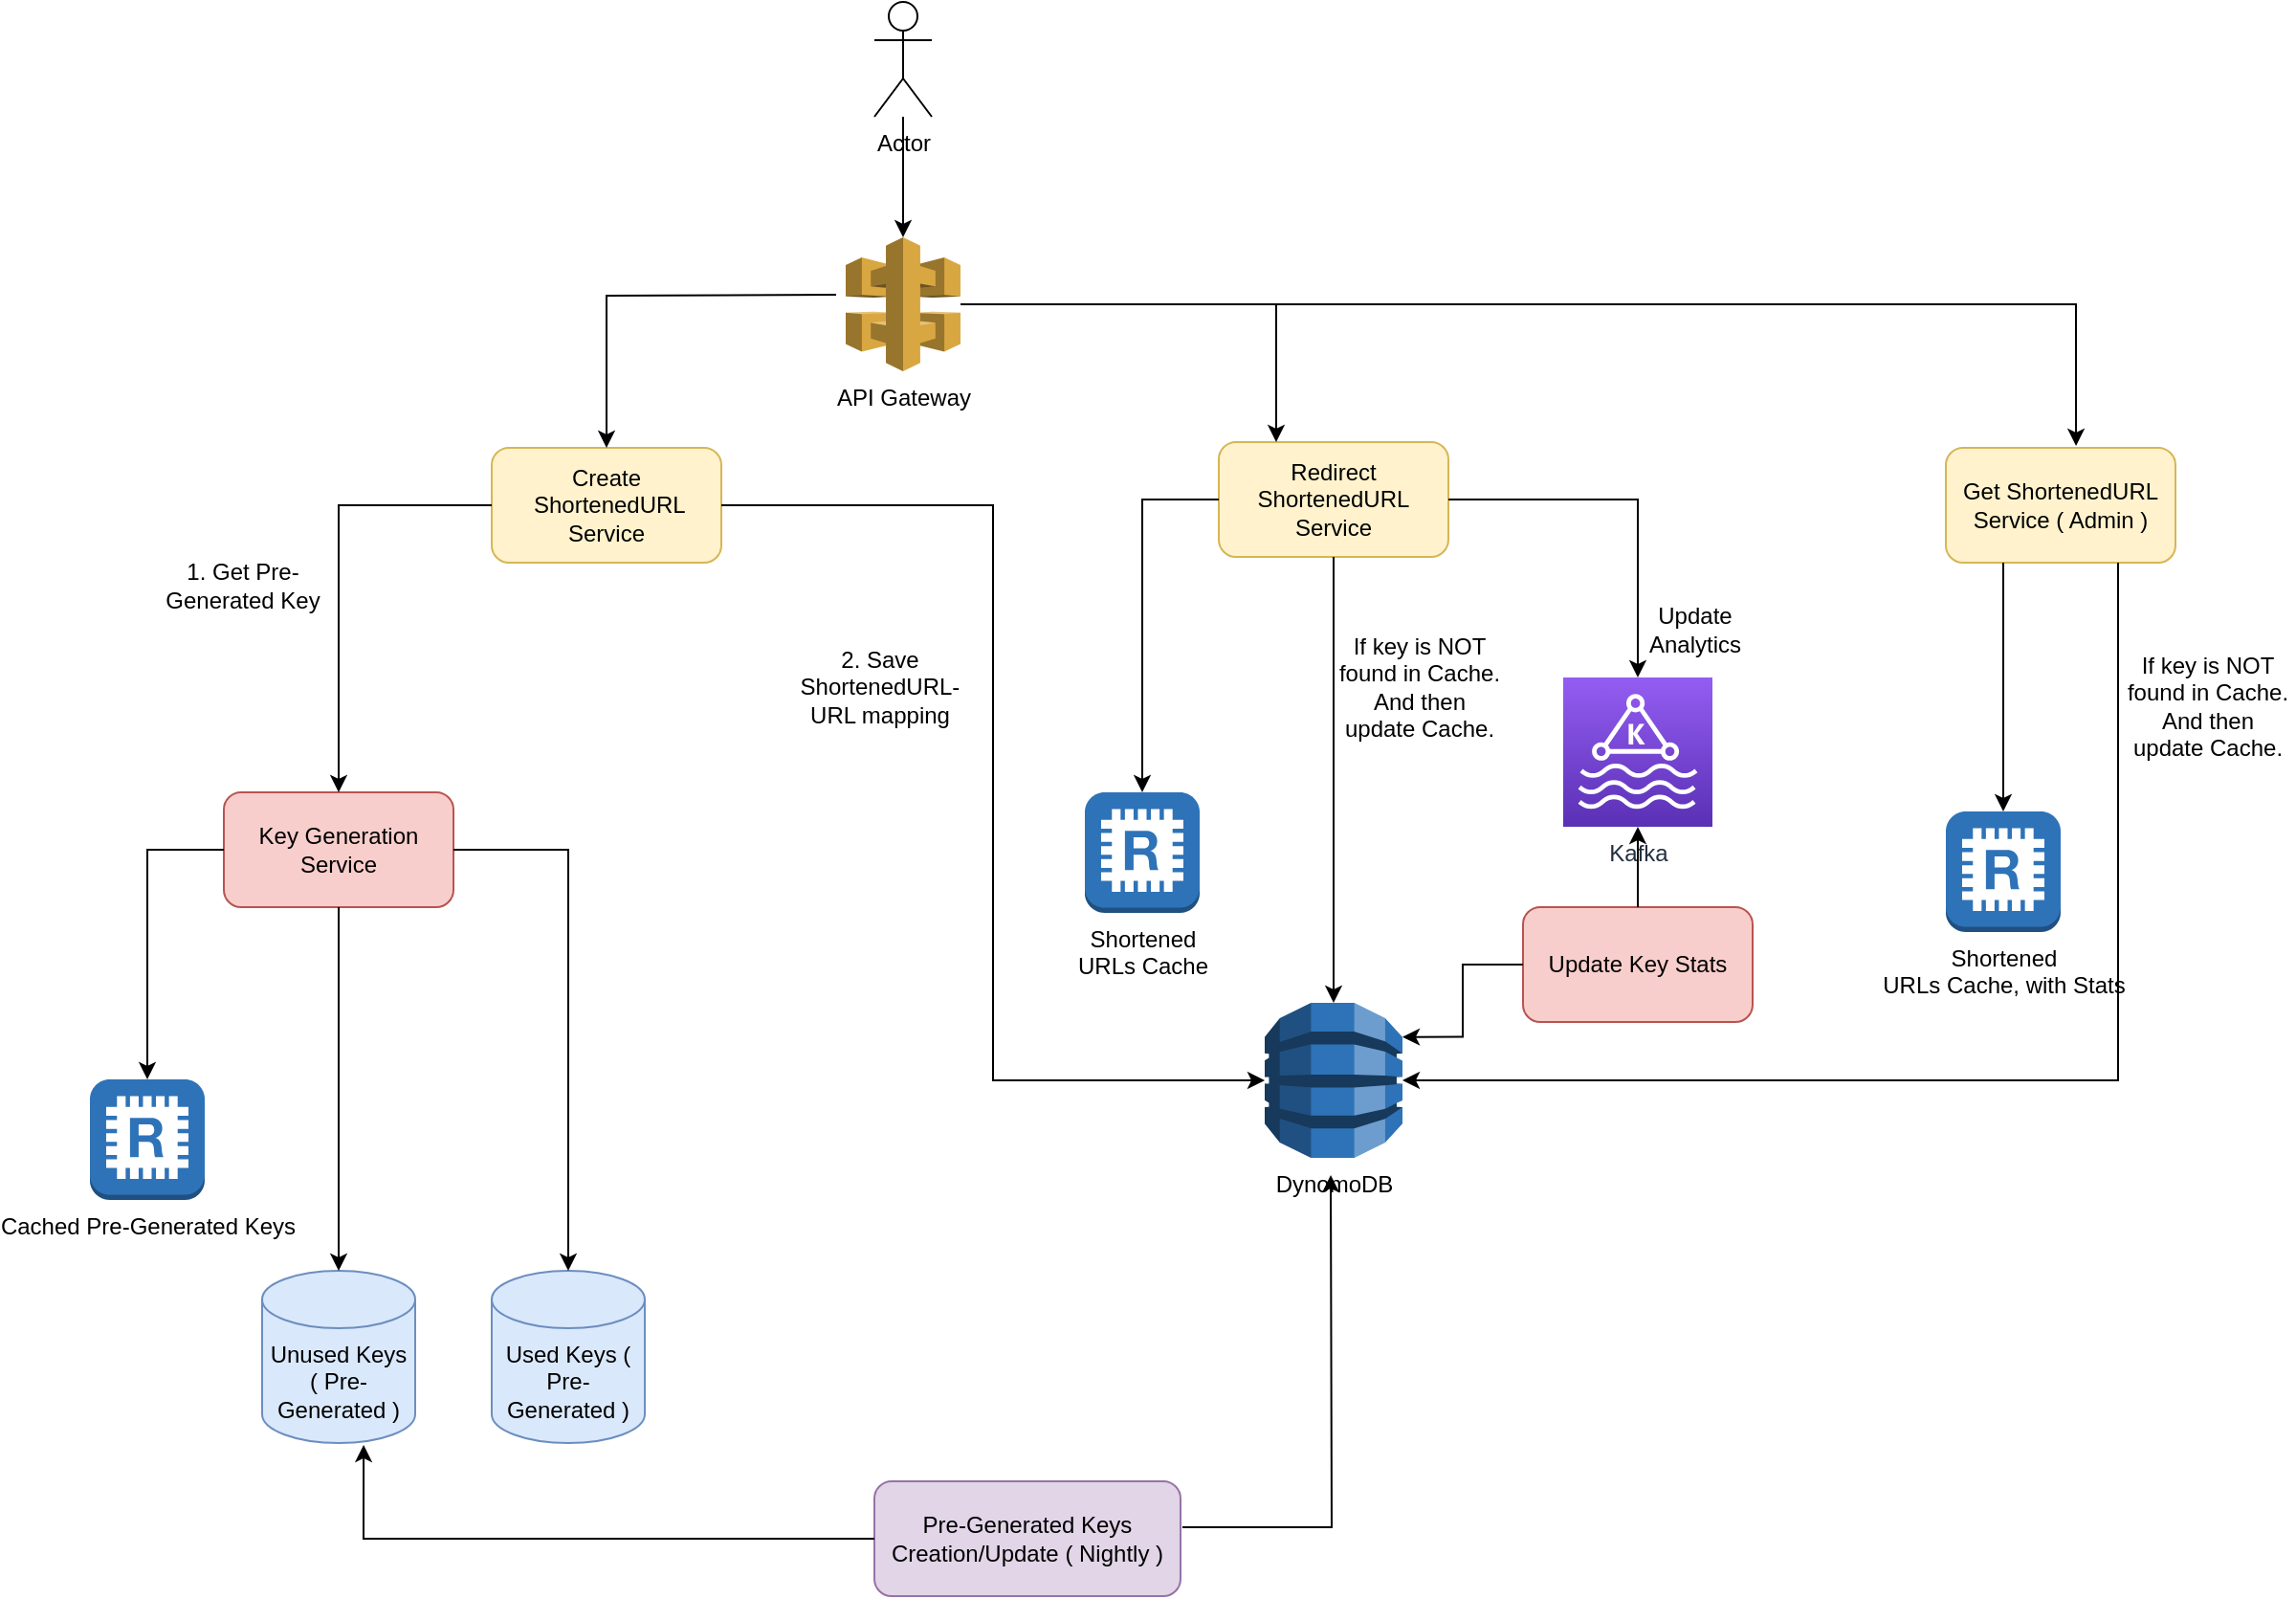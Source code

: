 <mxfile version="20.0.4" type="github"><diagram id="lxMBXT2_lKhhUB70dSE1" name="Page-1"><mxGraphModel dx="1613" dy="467" grid="1" gridSize="10" guides="1" tooltips="1" connect="1" arrows="1" fold="1" page="1" pageScale="1" pageWidth="827" pageHeight="1169" math="0" shadow="0"><root><mxCell id="0"/><mxCell id="1" parent="0"/><mxCell id="rYZRIXIXnIxcv8ydCSID-1" value="Actor" style="shape=umlActor;verticalLabelPosition=bottom;verticalAlign=top;html=1;outlineConnect=0;" vertex="1" parent="1"><mxGeometry x="440" y="17" width="30" height="60" as="geometry"/></mxCell><mxCell id="rYZRIXIXnIxcv8ydCSID-2" value="Create &amp;nbsp;ShortenedURL Service" style="rounded=1;whiteSpace=wrap;html=1;fillColor=#fff2cc;strokeColor=#d6b656;" vertex="1" parent="1"><mxGeometry x="240" y="250" width="120" height="60" as="geometry"/></mxCell><mxCell id="rYZRIXIXnIxcv8ydCSID-3" value="Redirect ShortenedURL Service" style="rounded=1;whiteSpace=wrap;html=1;fillColor=#fff2cc;strokeColor=#d6b656;" vertex="1" parent="1"><mxGeometry x="620" y="247" width="120" height="60" as="geometry"/></mxCell><mxCell id="rYZRIXIXnIxcv8ydCSID-4" value="" style="endArrow=classic;html=1;rounded=0;entryX=0.5;entryY=0;entryDx=0;entryDy=0;edgeStyle=orthogonalEdgeStyle;" edge="1" parent="1" target="rYZRIXIXnIxcv8ydCSID-2"><mxGeometry width="50" height="50" relative="1" as="geometry"><mxPoint x="420" y="170" as="sourcePoint"/><mxPoint x="430" y="260" as="targetPoint"/></mxGeometry></mxCell><mxCell id="rYZRIXIXnIxcv8ydCSID-5" value="" style="endArrow=classic;html=1;rounded=0;entryX=0.25;entryY=0;entryDx=0;entryDy=0;edgeStyle=orthogonalEdgeStyle;" edge="1" parent="1" source="rYZRIXIXnIxcv8ydCSID-7" target="rYZRIXIXnIxcv8ydCSID-3"><mxGeometry width="50" height="50" relative="1" as="geometry"><mxPoint x="520" y="170" as="sourcePoint"/><mxPoint x="310" y="220" as="targetPoint"/></mxGeometry></mxCell><mxCell id="rYZRIXIXnIxcv8ydCSID-7" value="API Gateway" style="outlineConnect=0;dashed=0;verticalLabelPosition=bottom;verticalAlign=top;align=center;html=1;shape=mxgraph.aws3.api_gateway;fillColor=#D9A741;gradientColor=none;" vertex="1" parent="1"><mxGeometry x="425" y="140" width="60" height="70" as="geometry"/></mxCell><mxCell id="rYZRIXIXnIxcv8ydCSID-9" value="" style="endArrow=classic;html=1;rounded=0;entryX=0.5;entryY=0;entryDx=0;entryDy=0;entryPerimeter=0;" edge="1" parent="1" source="rYZRIXIXnIxcv8ydCSID-1" target="rYZRIXIXnIxcv8ydCSID-7"><mxGeometry width="50" height="50" relative="1" as="geometry"><mxPoint x="380" y="200" as="sourcePoint"/><mxPoint x="430" y="150" as="targetPoint"/></mxGeometry></mxCell><mxCell id="rYZRIXIXnIxcv8ydCSID-10" value="Key Generation Service" style="rounded=1;whiteSpace=wrap;html=1;fillColor=#f8cecc;strokeColor=#b85450;" vertex="1" parent="1"><mxGeometry x="100" y="430" width="120" height="60" as="geometry"/></mxCell><mxCell id="rYZRIXIXnIxcv8ydCSID-11" value="" style="endArrow=classic;html=1;rounded=0;exitX=0;exitY=0.5;exitDx=0;exitDy=0;entryX=0.5;entryY=0;entryDx=0;entryDy=0;edgeStyle=orthogonalEdgeStyle;" edge="1" parent="1" source="rYZRIXIXnIxcv8ydCSID-2" target="rYZRIXIXnIxcv8ydCSID-10"><mxGeometry width="50" height="50" relative="1" as="geometry"><mxPoint x="380" y="360" as="sourcePoint"/><mxPoint x="430" y="310" as="targetPoint"/></mxGeometry></mxCell><mxCell id="rYZRIXIXnIxcv8ydCSID-12" value="&lt;span style=&quot;&quot;&gt;Cached Pre-Generated Keys&lt;/span&gt;" style="outlineConnect=0;dashed=0;verticalLabelPosition=bottom;verticalAlign=top;align=center;html=1;shape=mxgraph.aws3.redis;fillColor=#2E73B8;gradientColor=none;" vertex="1" parent="1"><mxGeometry x="30" y="580" width="60" height="63" as="geometry"/></mxCell><mxCell id="rYZRIXIXnIxcv8ydCSID-13" value="" style="endArrow=classic;html=1;rounded=0;exitX=0;exitY=0.5;exitDx=0;exitDy=0;entryX=0.5;entryY=0;entryDx=0;entryDy=0;entryPerimeter=0;edgeStyle=orthogonalEdgeStyle;" edge="1" parent="1" source="rYZRIXIXnIxcv8ydCSID-10" target="rYZRIXIXnIxcv8ydCSID-12"><mxGeometry width="50" height="50" relative="1" as="geometry"><mxPoint x="380" y="610" as="sourcePoint"/><mxPoint x="430" y="560" as="targetPoint"/></mxGeometry></mxCell><mxCell id="rYZRIXIXnIxcv8ydCSID-14" value="Unused Keys ( Pre-Generated )" style="shape=cylinder3;whiteSpace=wrap;html=1;boundedLbl=1;backgroundOutline=1;size=15;fillColor=#dae8fc;strokeColor=#6c8ebf;" vertex="1" parent="1"><mxGeometry x="120" y="680" width="80" height="90" as="geometry"/></mxCell><mxCell id="rYZRIXIXnIxcv8ydCSID-15" value="Used Keys ( Pre-Generated )" style="shape=cylinder3;whiteSpace=wrap;html=1;boundedLbl=1;backgroundOutline=1;size=15;fillColor=#dae8fc;strokeColor=#6c8ebf;" vertex="1" parent="1"><mxGeometry x="240" y="680" width="80" height="90" as="geometry"/></mxCell><mxCell id="rYZRIXIXnIxcv8ydCSID-16" value="" style="endArrow=classic;html=1;rounded=0;exitX=0.5;exitY=1;exitDx=0;exitDy=0;entryX=0.5;entryY=0;entryDx=0;entryDy=0;entryPerimeter=0;edgeStyle=orthogonalEdgeStyle;" edge="1" parent="1" source="rYZRIXIXnIxcv8ydCSID-10" target="rYZRIXIXnIxcv8ydCSID-14"><mxGeometry width="50" height="50" relative="1" as="geometry"><mxPoint x="340" y="590" as="sourcePoint"/><mxPoint x="390" y="540" as="targetPoint"/></mxGeometry></mxCell><mxCell id="rYZRIXIXnIxcv8ydCSID-17" value="" style="endArrow=classic;html=1;rounded=0;exitX=1;exitY=0.5;exitDx=0;exitDy=0;entryX=0.5;entryY=0;entryDx=0;entryDy=0;entryPerimeter=0;edgeStyle=orthogonalEdgeStyle;" edge="1" parent="1" source="rYZRIXIXnIxcv8ydCSID-10" target="rYZRIXIXnIxcv8ydCSID-15"><mxGeometry width="50" height="50" relative="1" as="geometry"><mxPoint x="170" y="500" as="sourcePoint"/><mxPoint x="160" y="690" as="targetPoint"/></mxGeometry></mxCell><mxCell id="rYZRIXIXnIxcv8ydCSID-19" value="Pre-Generated Keys Creation/Update ( Nightly )" style="rounded=1;whiteSpace=wrap;html=1;fillColor=#e1d5e7;strokeColor=#9673a6;" vertex="1" parent="1"><mxGeometry x="440" y="790" width="160" height="60" as="geometry"/></mxCell><mxCell id="rYZRIXIXnIxcv8ydCSID-20" value="Shortened &lt;br&gt;URLs Cache" style="outlineConnect=0;dashed=0;verticalLabelPosition=bottom;verticalAlign=top;align=center;html=1;shape=mxgraph.aws3.redis;fillColor=#2E73B8;gradientColor=none;" vertex="1" parent="1"><mxGeometry x="550" y="430" width="60" height="63" as="geometry"/></mxCell><mxCell id="rYZRIXIXnIxcv8ydCSID-21" value="" style="endArrow=classic;html=1;rounded=0;exitX=0;exitY=0.5;exitDx=0;exitDy=0;entryX=0.5;entryY=0;entryDx=0;entryDy=0;entryPerimeter=0;edgeStyle=orthogonalEdgeStyle;" edge="1" parent="1" source="rYZRIXIXnIxcv8ydCSID-3" target="rYZRIXIXnIxcv8ydCSID-20"><mxGeometry width="50" height="50" relative="1" as="geometry"><mxPoint x="450" y="390" as="sourcePoint"/><mxPoint x="500" y="340" as="targetPoint"/></mxGeometry></mxCell><mxCell id="rYZRIXIXnIxcv8ydCSID-23" value="" style="endArrow=classic;html=1;rounded=0;exitX=0.5;exitY=1;exitDx=0;exitDy=0;" edge="1" parent="1" source="rYZRIXIXnIxcv8ydCSID-3" target="rYZRIXIXnIxcv8ydCSID-48"><mxGeometry width="50" height="50" relative="1" as="geometry"><mxPoint x="730" y="430" as="sourcePoint"/><mxPoint x="678.5" y="540" as="targetPoint"/></mxGeometry></mxCell><mxCell id="rYZRIXIXnIxcv8ydCSID-24" value="If key is NOT found in Cache. And then update Cache." style="text;html=1;strokeColor=none;fillColor=none;align=center;verticalAlign=middle;whiteSpace=wrap;rounded=0;" vertex="1" parent="1"><mxGeometry x="680" y="360" width="90" height="30" as="geometry"/></mxCell><mxCell id="rYZRIXIXnIxcv8ydCSID-25" value="" style="endArrow=classic;html=1;rounded=0;exitX=0;exitY=0.5;exitDx=0;exitDy=0;entryX=0.663;entryY=1.011;entryDx=0;entryDy=0;entryPerimeter=0;edgeStyle=orthogonalEdgeStyle;" edge="1" parent="1" source="rYZRIXIXnIxcv8ydCSID-19" target="rYZRIXIXnIxcv8ydCSID-14"><mxGeometry width="50" height="50" relative="1" as="geometry"><mxPoint x="580" y="710" as="sourcePoint"/><mxPoint x="630" y="660" as="targetPoint"/></mxGeometry></mxCell><mxCell id="rYZRIXIXnIxcv8ydCSID-26" value="" style="endArrow=classic;html=1;rounded=0;exitX=1.006;exitY=0.4;exitDx=0;exitDy=0;entryX=0.5;entryY=1;entryDx=0;entryDy=0;entryPerimeter=0;exitPerimeter=0;edgeStyle=orthogonalEdgeStyle;" edge="1" parent="1" source="rYZRIXIXnIxcv8ydCSID-19"><mxGeometry width="50" height="50" relative="1" as="geometry"><mxPoint x="430" y="710" as="sourcePoint"/><mxPoint x="678.5" y="630" as="targetPoint"/></mxGeometry></mxCell><mxCell id="rYZRIXIXnIxcv8ydCSID-27" value="Kafka" style="sketch=0;points=[[0,0,0],[0.25,0,0],[0.5,0,0],[0.75,0,0],[1,0,0],[0,1,0],[0.25,1,0],[0.5,1,0],[0.75,1,0],[1,1,0],[0,0.25,0],[0,0.5,0],[0,0.75,0],[1,0.25,0],[1,0.5,0],[1,0.75,0]];outlineConnect=0;fontColor=#232F3E;gradientColor=#945DF2;gradientDirection=north;fillColor=#5A30B5;strokeColor=#ffffff;dashed=0;verticalLabelPosition=bottom;verticalAlign=top;align=center;html=1;fontSize=12;fontStyle=0;aspect=fixed;shape=mxgraph.aws4.resourceIcon;resIcon=mxgraph.aws4.managed_streaming_for_kafka;" vertex="1" parent="1"><mxGeometry x="800" y="370" width="78" height="78" as="geometry"/></mxCell><mxCell id="rYZRIXIXnIxcv8ydCSID-28" value="" style="endArrow=classic;html=1;rounded=0;exitX=1;exitY=0.5;exitDx=0;exitDy=0;entryX=0.5;entryY=0;entryDx=0;entryDy=0;entryPerimeter=0;edgeStyle=orthogonalEdgeStyle;" edge="1" parent="1" source="rYZRIXIXnIxcv8ydCSID-3" target="rYZRIXIXnIxcv8ydCSID-27"><mxGeometry width="50" height="50" relative="1" as="geometry"><mxPoint x="900" y="470" as="sourcePoint"/><mxPoint x="950" y="420" as="targetPoint"/></mxGeometry></mxCell><mxCell id="rYZRIXIXnIxcv8ydCSID-31" value="Update Key Stats" style="rounded=1;whiteSpace=wrap;html=1;fillColor=#f8cecc;strokeColor=#b85450;" vertex="1" parent="1"><mxGeometry x="779" y="490" width="120" height="60" as="geometry"/></mxCell><mxCell id="rYZRIXIXnIxcv8ydCSID-32" value="" style="endArrow=classic;html=1;rounded=0;exitX=0.5;exitY=0;exitDx=0;exitDy=0;" edge="1" parent="1" source="rYZRIXIXnIxcv8ydCSID-31" target="rYZRIXIXnIxcv8ydCSID-27"><mxGeometry width="50" height="50" relative="1" as="geometry"><mxPoint x="890" y="500" as="sourcePoint"/><mxPoint x="940" y="450" as="targetPoint"/></mxGeometry></mxCell><mxCell id="rYZRIXIXnIxcv8ydCSID-33" value="" style="endArrow=classic;html=1;rounded=0;exitX=0;exitY=0.5;exitDx=0;exitDy=0;edgeStyle=orthogonalEdgeStyle;entryX=1;entryY=0.22;entryDx=0;entryDy=0;entryPerimeter=0;" edge="1" parent="1" source="rYZRIXIXnIxcv8ydCSID-31" target="rYZRIXIXnIxcv8ydCSID-48"><mxGeometry width="50" height="50" relative="1" as="geometry"><mxPoint x="890" y="500" as="sourcePoint"/><mxPoint x="714.355" y="544.35" as="targetPoint"/></mxGeometry></mxCell><mxCell id="rYZRIXIXnIxcv8ydCSID-34" value="Update Analytics" style="text;html=1;strokeColor=none;fillColor=none;align=center;verticalAlign=middle;whiteSpace=wrap;rounded=0;" vertex="1" parent="1"><mxGeometry x="839" y="330" width="60" height="30" as="geometry"/></mxCell><mxCell id="rYZRIXIXnIxcv8ydCSID-36" value="" style="endArrow=classic;html=1;rounded=0;edgeStyle=orthogonalEdgeStyle;entryX=0;entryY=0.5;entryDx=0;entryDy=0;entryPerimeter=0;" edge="1" parent="1" source="rYZRIXIXnIxcv8ydCSID-2" target="rYZRIXIXnIxcv8ydCSID-48"><mxGeometry width="50" height="50" relative="1" as="geometry"><mxPoint x="460" y="440" as="sourcePoint"/><mxPoint x="640" y="580" as="targetPoint"/></mxGeometry></mxCell><mxCell id="rYZRIXIXnIxcv8ydCSID-37" value="1. Get Pre-Generated Key" style="text;html=1;strokeColor=none;fillColor=none;align=center;verticalAlign=middle;whiteSpace=wrap;rounded=0;" vertex="1" parent="1"><mxGeometry x="60" y="307" width="100" height="30" as="geometry"/></mxCell><mxCell id="rYZRIXIXnIxcv8ydCSID-38" value="2. Save ShortenedURL-URL mapping" style="text;html=1;strokeColor=none;fillColor=none;align=center;verticalAlign=middle;whiteSpace=wrap;rounded=0;" vertex="1" parent="1"><mxGeometry x="393" y="360" width="100" height="30" as="geometry"/></mxCell><mxCell id="rYZRIXIXnIxcv8ydCSID-39" value="Get ShortenedURL Service ( Admin )" style="rounded=1;whiteSpace=wrap;html=1;fillColor=#fff2cc;strokeColor=#d6b656;" vertex="1" parent="1"><mxGeometry x="1000" y="250" width="120" height="60" as="geometry"/></mxCell><mxCell id="rYZRIXIXnIxcv8ydCSID-40" value="" style="endArrow=classic;html=1;rounded=0;entryX=0.567;entryY=-0.017;entryDx=0;entryDy=0;entryPerimeter=0;edgeStyle=orthogonalEdgeStyle;" edge="1" parent="1" source="rYZRIXIXnIxcv8ydCSID-7" target="rYZRIXIXnIxcv8ydCSID-39"><mxGeometry width="50" height="50" relative="1" as="geometry"><mxPoint x="760" y="360" as="sourcePoint"/><mxPoint x="810" y="310" as="targetPoint"/></mxGeometry></mxCell><mxCell id="rYZRIXIXnIxcv8ydCSID-41" value="Shortened &lt;br&gt;URLs Cache, with Stats" style="outlineConnect=0;dashed=0;verticalLabelPosition=bottom;verticalAlign=top;align=center;html=1;shape=mxgraph.aws3.redis;fillColor=#2E73B8;gradientColor=none;" vertex="1" parent="1"><mxGeometry x="1000" y="440" width="60" height="63" as="geometry"/></mxCell><mxCell id="rYZRIXIXnIxcv8ydCSID-42" value="" style="endArrow=classic;html=1;rounded=0;exitX=0.75;exitY=1;exitDx=0;exitDy=0;entryX=1;entryY=0.5;entryDx=0;entryDy=0;entryPerimeter=0;edgeStyle=orthogonalEdgeStyle;" edge="1" parent="1" source="rYZRIXIXnIxcv8ydCSID-39" target="rYZRIXIXnIxcv8ydCSID-48"><mxGeometry width="50" height="50" relative="1" as="geometry"><mxPoint x="820" y="480" as="sourcePoint"/><mxPoint x="729" y="600" as="targetPoint"/></mxGeometry></mxCell><mxCell id="rYZRIXIXnIxcv8ydCSID-43" value="" style="endArrow=classic;html=1;rounded=0;exitX=0.25;exitY=1;exitDx=0;exitDy=0;entryX=0.5;entryY=0;entryDx=0;entryDy=0;entryPerimeter=0;edgeStyle=orthogonalEdgeStyle;" edge="1" parent="1" source="rYZRIXIXnIxcv8ydCSID-39" target="rYZRIXIXnIxcv8ydCSID-41"><mxGeometry width="50" height="50" relative="1" as="geometry"><mxPoint x="820" y="440" as="sourcePoint"/><mxPoint x="870" y="390" as="targetPoint"/></mxGeometry></mxCell><mxCell id="rYZRIXIXnIxcv8ydCSID-47" value="If key is NOT found in Cache. And then update Cache." style="text;html=1;strokeColor=none;fillColor=none;align=center;verticalAlign=middle;whiteSpace=wrap;rounded=0;" vertex="1" parent="1"><mxGeometry x="1092" y="370" width="90" height="30" as="geometry"/></mxCell><mxCell id="rYZRIXIXnIxcv8ydCSID-48" value="DynomoDB" style="outlineConnect=0;dashed=0;verticalLabelPosition=bottom;verticalAlign=top;align=center;html=1;shape=mxgraph.aws3.dynamo_db;fillColor=#2E73B8;gradientColor=none;" vertex="1" parent="1"><mxGeometry x="644" y="540" width="72" height="81" as="geometry"/></mxCell></root></mxGraphModel></diagram></mxfile>